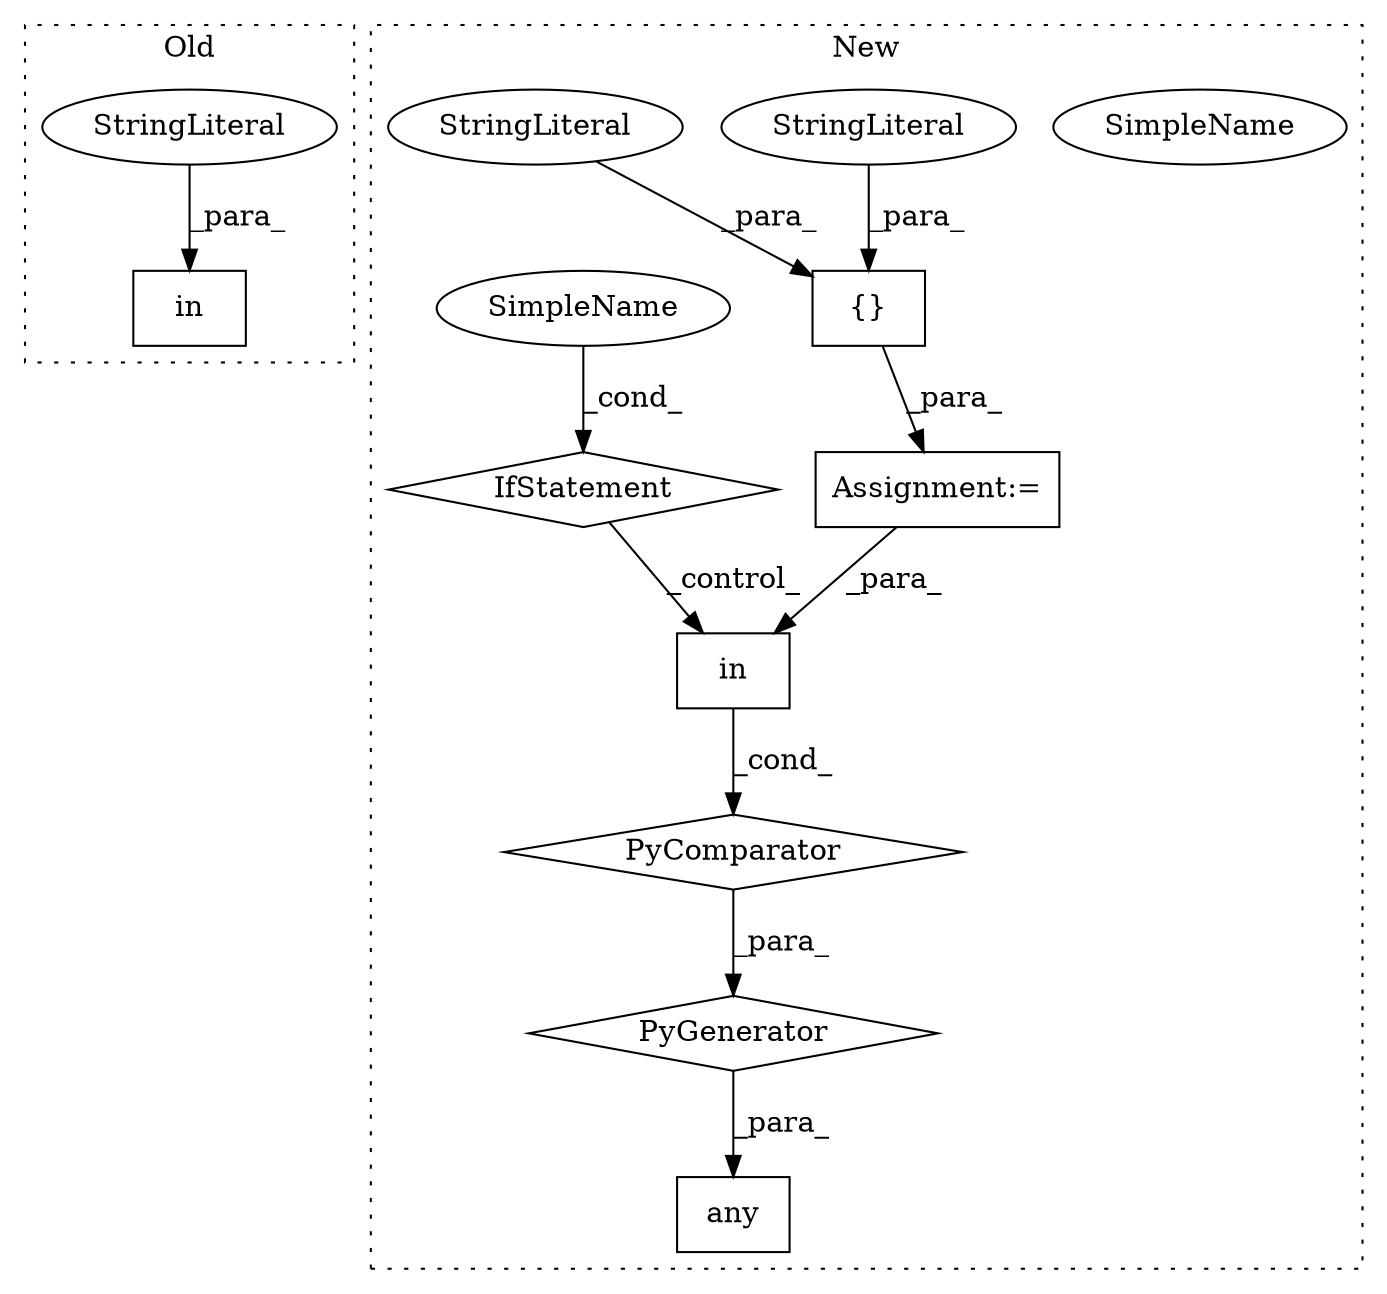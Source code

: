 digraph G {
subgraph cluster0 {
1 [label="in" a="105" s="611" l="19" shape="box"];
9 [label="StringLiteral" a="45" s="611" l="9" shape="ellipse"];
label = "Old";
style="dotted";
}
subgraph cluster1 {
2 [label="PyGenerator" a="107" s="620" l="149" shape="diamond"];
3 [label="Assignment:=" a="7" s="714" l="49" shape="box"];
4 [label="PyComparator" a="113" s="714" l="49" shape="diamond"];
5 [label="any" a="32" s="603,769" l="17,-3" shape="box"];
6 [label="in" a="105" s="629" l="11" shape="box"];
7 [label="IfStatement" a="25" s="714" l="49" shape="diamond"];
8 [label="SimpleName" a="42" s="758" l="5" shape="ellipse"];
10 [label="{}" a="4" s="733,753" l="1,1" shape="box"];
11 [label="StringLiteral" a="45" s="734" l="9" shape="ellipse"];
12 [label="StringLiteral" a="45" s="744" l="9" shape="ellipse"];
13 [label="SimpleName" a="42" s="758" l="5" shape="ellipse"];
label = "New";
style="dotted";
}
2 -> 5 [label="_para_"];
3 -> 6 [label="_para_"];
4 -> 2 [label="_para_"];
6 -> 4 [label="_cond_"];
7 -> 6 [label="_control_"];
9 -> 1 [label="_para_"];
10 -> 3 [label="_para_"];
11 -> 10 [label="_para_"];
12 -> 10 [label="_para_"];
13 -> 7 [label="_cond_"];
}